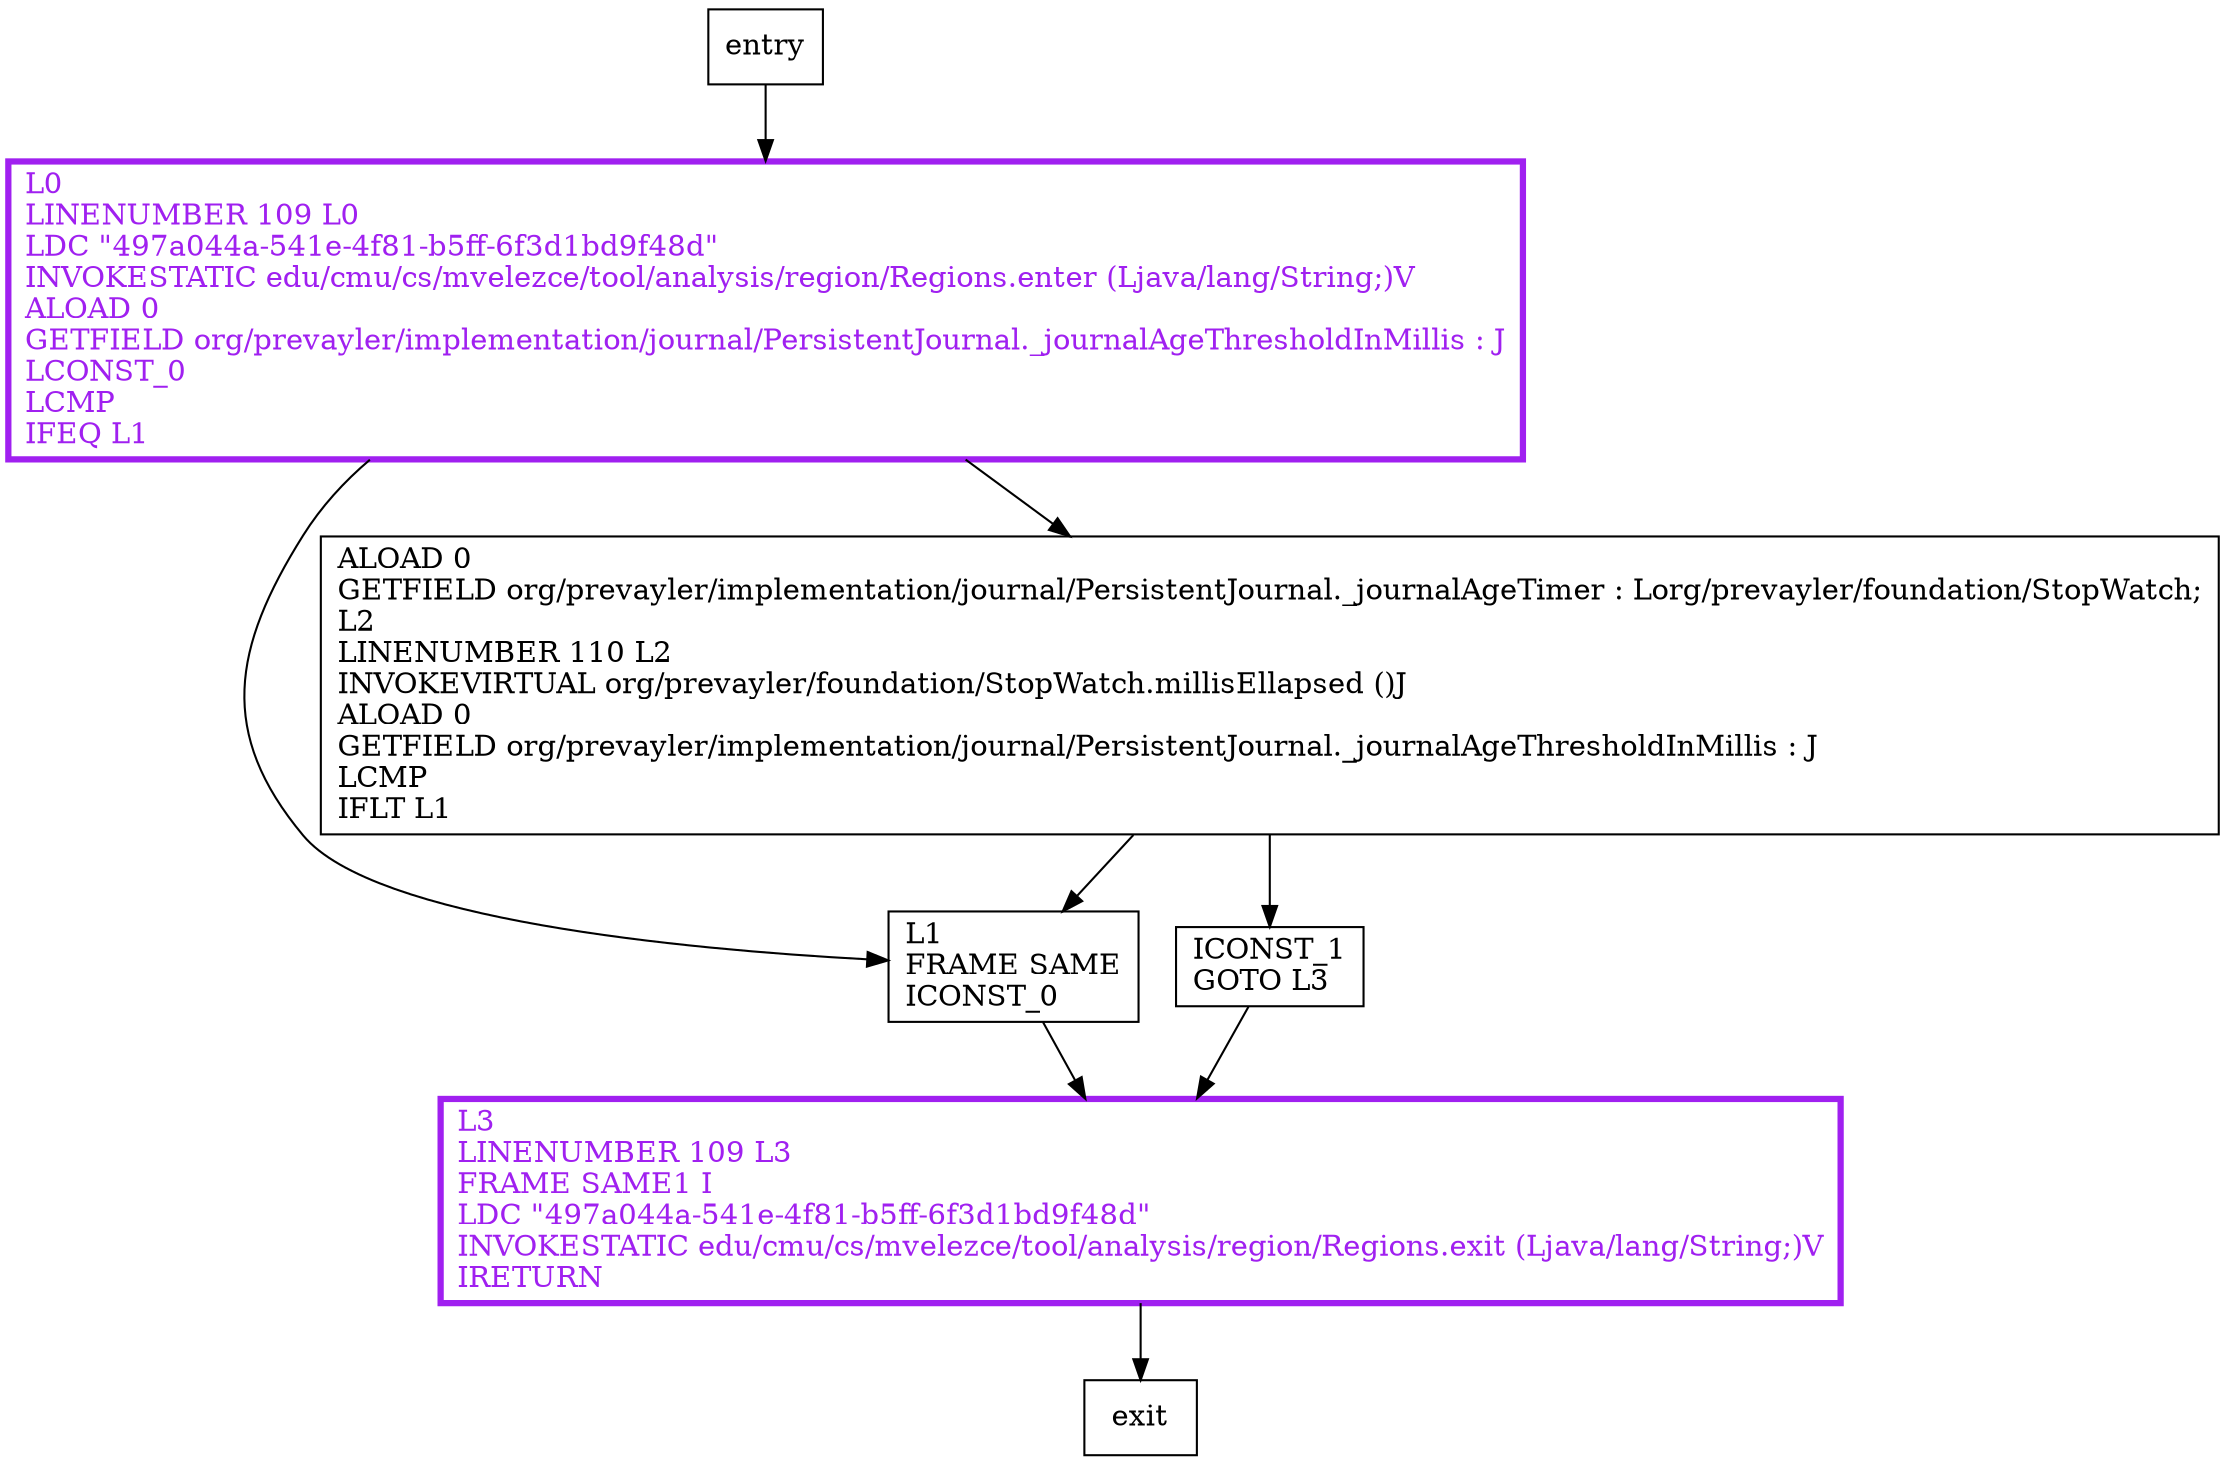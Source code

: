 digraph isOutputJournalTooOld {
node [shape=record];
1823255331 [label="ICONST_1\lGOTO L3\l"];
1821392402 [label="L1\lFRAME SAME\lICONST_0\l"];
2138919219 [label="L0\lLINENUMBER 109 L0\lLDC \"497a044a-541e-4f81-b5ff-6f3d1bd9f48d\"\lINVOKESTATIC edu/cmu/cs/mvelezce/tool/analysis/region/Regions.enter (Ljava/lang/String;)V\lALOAD 0\lGETFIELD org/prevayler/implementation/journal/PersistentJournal._journalAgeThresholdInMillis : J\lLCONST_0\lLCMP\lIFEQ L1\l"];
2035125068 [label="L3\lLINENUMBER 109 L3\lFRAME SAME1 I\lLDC \"497a044a-541e-4f81-b5ff-6f3d1bd9f48d\"\lINVOKESTATIC edu/cmu/cs/mvelezce/tool/analysis/region/Regions.exit (Ljava/lang/String;)V\lIRETURN\l"];
1765636478 [label="ALOAD 0\lGETFIELD org/prevayler/implementation/journal/PersistentJournal._journalAgeTimer : Lorg/prevayler/foundation/StopWatch;\lL2\lLINENUMBER 110 L2\lINVOKEVIRTUAL org/prevayler/foundation/StopWatch.millisEllapsed ()J\lALOAD 0\lGETFIELD org/prevayler/implementation/journal/PersistentJournal._journalAgeThresholdInMillis : J\lLCMP\lIFLT L1\l"];
entry;
exit;
entry -> 2138919219;
1823255331 -> 2035125068;
1821392402 -> 2035125068;
2138919219 -> 1821392402;
2138919219 -> 1765636478;
2035125068 -> exit;
1765636478 -> 1823255331;
1765636478 -> 1821392402;
2138919219[fontcolor="purple", penwidth=3, color="purple"];
2035125068[fontcolor="purple", penwidth=3, color="purple"];
}
